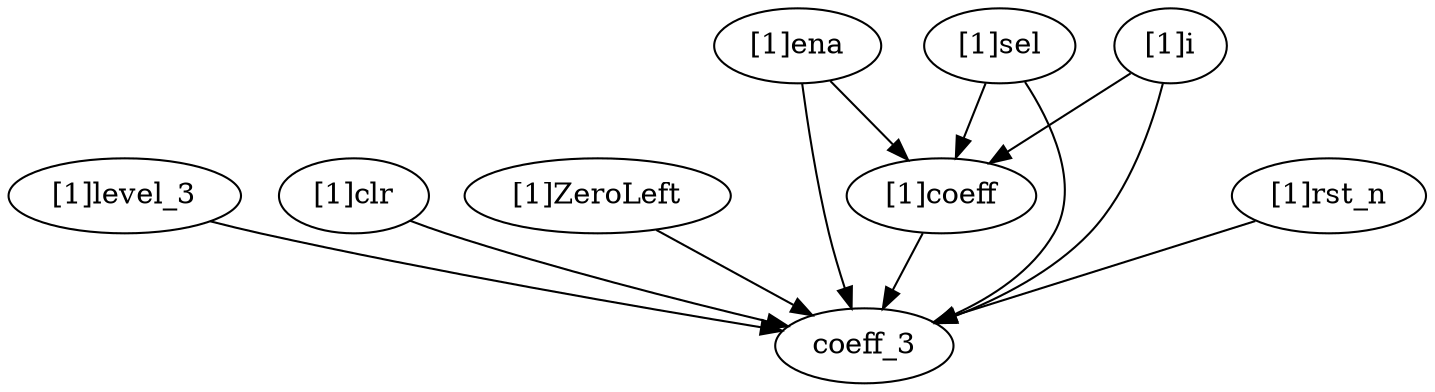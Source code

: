 strict digraph "" {
	"[1]level_3"	 [complexity=2,
		importance=0.0409046867987,
		rank=0.0204523433993];
	coeff_3	 [complexity=0,
		importance=0.0250433246555,
		rank=0.0];
	"[1]level_3" -> coeff_3;
	"[1]clr"	 [complexity=2,
		importance=0.0909913361098,
		rank=0.0454956680549];
	"[1]clr" -> coeff_3;
	"[1]ZeroLeft"	 [complexity=5,
		importance=0.123648852329,
		rank=0.0247297704658];
	"[1]ZeroLeft" -> coeff_3;
	"[1]ena"	 [complexity=4,
		importance=1.86510807928,
		rank=0.46627701982];
	"[1]ena" -> coeff_3;
	"[1]coeff"	 [complexity=2,
		importance=0.108779218655,
		rank=0.0543896093275];
	"[1]ena" -> "[1]coeff";
	"[1]sel"	 [complexity=4,
		importance=1.86510807928,
		rank=0.46627701982];
	"[1]sel" -> coeff_3;
	"[1]sel" -> "[1]coeff";
	"[1]coeff" -> coeff_3;
	"[1]i"	 [complexity=3,
		importance=1.75632886062,
		rank=0.585442953541];
	"[1]i" -> coeff_3;
	"[1]i" -> "[1]coeff";
	"[1]rst_n"	 [complexity=1,
		importance=0.116034660765,
		rank=0.116034660765];
	"[1]rst_n" -> coeff_3;
}
